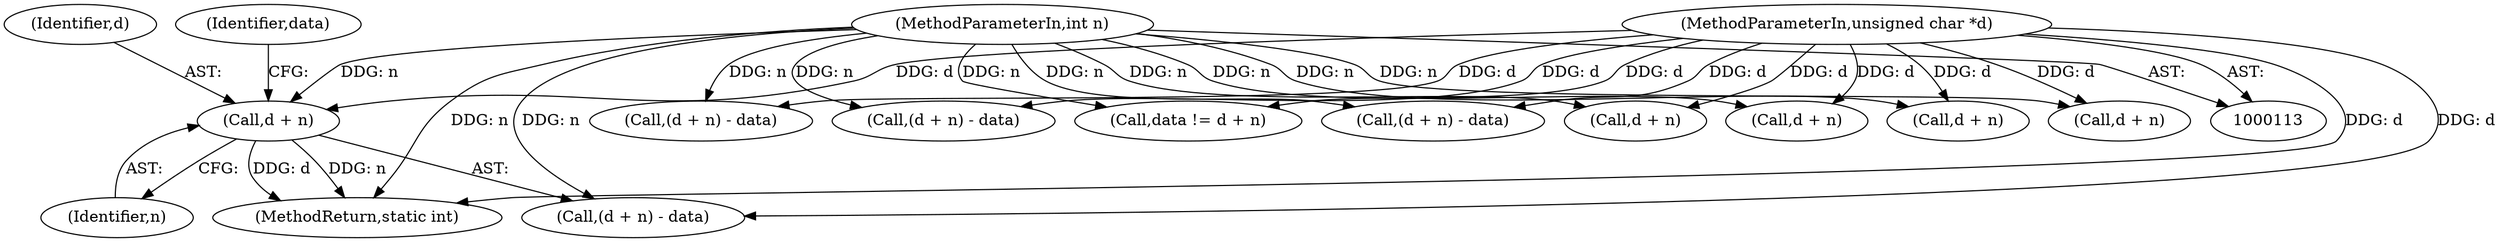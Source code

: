 digraph "0_openssl_a004e72b95835136d3f1ea90517f706c24c03da7_4@pointer" {
"1000221" [label="(Call,d + n)"];
"1000116" [label="(MethodParameterIn,unsigned char *d)"];
"1000117" [label="(MethodParameterIn,int n)"];
"1000224" [label="(Identifier,data)"];
"1000190" [label="(Call,(d + n) - data)"];
"1000895" [label="(Call,d + n)"];
"1000995" [label="(MethodReturn,static int)"];
"1000178" [label="(Call,(d + n) - data)"];
"1000191" [label="(Call,d + n)"];
"1000206" [label="(Call,d + n)"];
"1000893" [label="(Call,data != d + n)"];
"1000223" [label="(Identifier,n)"];
"1000221" [label="(Call,d + n)"];
"1000205" [label="(Call,(d + n) - data)"];
"1000117" [label="(MethodParameterIn,int n)"];
"1000116" [label="(MethodParameterIn,unsigned char *d)"];
"1000220" [label="(Call,(d + n) - data)"];
"1000222" [label="(Identifier,d)"];
"1000179" [label="(Call,d + n)"];
"1000221" -> "1000220"  [label="AST: "];
"1000221" -> "1000223"  [label="CFG: "];
"1000222" -> "1000221"  [label="AST: "];
"1000223" -> "1000221"  [label="AST: "];
"1000224" -> "1000221"  [label="CFG: "];
"1000221" -> "1000995"  [label="DDG: n"];
"1000221" -> "1000995"  [label="DDG: d"];
"1000116" -> "1000221"  [label="DDG: d"];
"1000117" -> "1000221"  [label="DDG: n"];
"1000116" -> "1000113"  [label="AST: "];
"1000116" -> "1000995"  [label="DDG: d"];
"1000116" -> "1000178"  [label="DDG: d"];
"1000116" -> "1000179"  [label="DDG: d"];
"1000116" -> "1000190"  [label="DDG: d"];
"1000116" -> "1000191"  [label="DDG: d"];
"1000116" -> "1000205"  [label="DDG: d"];
"1000116" -> "1000206"  [label="DDG: d"];
"1000116" -> "1000220"  [label="DDG: d"];
"1000116" -> "1000893"  [label="DDG: d"];
"1000116" -> "1000895"  [label="DDG: d"];
"1000117" -> "1000113"  [label="AST: "];
"1000117" -> "1000995"  [label="DDG: n"];
"1000117" -> "1000178"  [label="DDG: n"];
"1000117" -> "1000179"  [label="DDG: n"];
"1000117" -> "1000190"  [label="DDG: n"];
"1000117" -> "1000191"  [label="DDG: n"];
"1000117" -> "1000205"  [label="DDG: n"];
"1000117" -> "1000206"  [label="DDG: n"];
"1000117" -> "1000220"  [label="DDG: n"];
"1000117" -> "1000893"  [label="DDG: n"];
"1000117" -> "1000895"  [label="DDG: n"];
}
